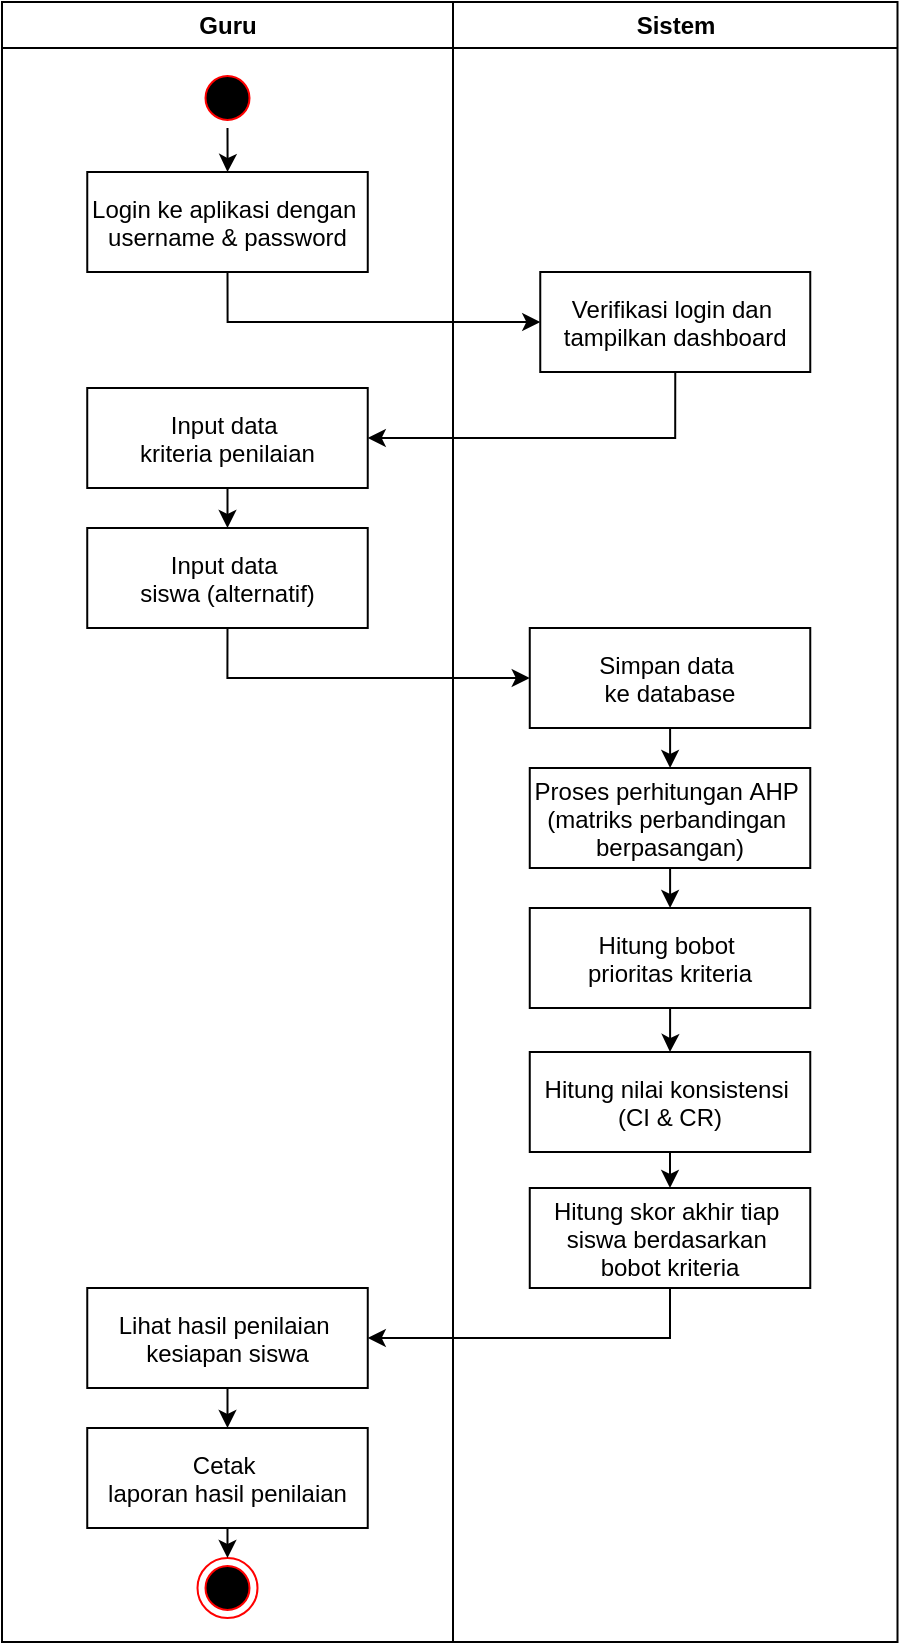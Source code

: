 <mxfile version="28.1.2">
  <diagram name="Page-1" id="dKZpwjdBYRbhKDUlrmNW">
    <mxGraphModel dx="834" dy="422" grid="1" gridSize="10" guides="1" tooltips="1" connect="1" arrows="1" fold="1" page="1" pageScale="1" pageWidth="850" pageHeight="1100" math="0" shadow="0">
      <root>
        <mxCell id="0" />
        <mxCell id="1" parent="0" />
        <mxCell id="uW8HIDegjbJy3gbFyR4s-1" value="Guru" style="swimlane;whiteSpace=wrap" vertex="1" parent="1">
          <mxGeometry x="201" y="73" width="225.5" height="820" as="geometry" />
        </mxCell>
        <mxCell id="uW8HIDegjbJy3gbFyR4s-16" value="Sistem" style="swimlane;whiteSpace=wrap" vertex="1" parent="1">
          <mxGeometry x="426.5" y="73" width="222.25" height="820" as="geometry" />
        </mxCell>
        <mxCell id="uW8HIDegjbJy3gbFyR4s-21" style="edgeStyle=orthogonalEdgeStyle;rounded=0;orthogonalLoop=1;jettySize=auto;html=1;entryX=0.5;entryY=0;entryDx=0;entryDy=0;" edge="1" parent="1" source="uW8HIDegjbJy3gbFyR4s-2" target="uW8HIDegjbJy3gbFyR4s-4">
          <mxGeometry relative="1" as="geometry" />
        </mxCell>
        <mxCell id="uW8HIDegjbJy3gbFyR4s-2" value="" style="ellipse;shape=startState;fillColor=#000000;strokeColor=#ff0000;" vertex="1" parent="1">
          <mxGeometry x="298.75" y="106" width="30" height="30" as="geometry" />
        </mxCell>
        <mxCell id="uW8HIDegjbJy3gbFyR4s-4" value="Login ke aplikasi dengan &#xa;username &amp; password" style="" vertex="1" parent="1">
          <mxGeometry x="243.63" y="158" width="140.25" height="50" as="geometry" />
        </mxCell>
        <mxCell id="uW8HIDegjbJy3gbFyR4s-13" value="" style="ellipse;html=1;shape=endState;fillColor=#000000;strokeColor=#ff0000;" vertex="1" parent="1">
          <mxGeometry x="298.75" y="851" width="30" height="30" as="geometry" />
        </mxCell>
        <mxCell id="uW8HIDegjbJy3gbFyR4s-29" style="edgeStyle=orthogonalEdgeStyle;rounded=0;orthogonalLoop=1;jettySize=auto;html=1;entryX=0.5;entryY=0;entryDx=0;entryDy=0;" edge="1" parent="1" source="uW8HIDegjbJy3gbFyR4s-26" target="uW8HIDegjbJy3gbFyR4s-28">
          <mxGeometry relative="1" as="geometry" />
        </mxCell>
        <mxCell id="uW8HIDegjbJy3gbFyR4s-26" value="Input data &#xa;kriteria penilaian" style="" vertex="1" parent="1">
          <mxGeometry x="243.62" y="266" width="140.25" height="50" as="geometry" />
        </mxCell>
        <mxCell id="uW8HIDegjbJy3gbFyR4s-28" value="Input data &#xa;siswa (alternatif)" style="" vertex="1" parent="1">
          <mxGeometry x="243.62" y="336" width="140.25" height="50" as="geometry" />
        </mxCell>
        <mxCell id="uW8HIDegjbJy3gbFyR4s-55" style="edgeStyle=orthogonalEdgeStyle;rounded=0;orthogonalLoop=1;jettySize=auto;html=1;entryX=0.5;entryY=0;entryDx=0;entryDy=0;" edge="1" parent="1" source="uW8HIDegjbJy3gbFyR4s-52" target="uW8HIDegjbJy3gbFyR4s-54">
          <mxGeometry relative="1" as="geometry" />
        </mxCell>
        <mxCell id="uW8HIDegjbJy3gbFyR4s-52" value="Lihat hasil penilaian &#xa;kesiapan siswa" style="" vertex="1" parent="1">
          <mxGeometry x="243.63" y="716" width="140.25" height="50" as="geometry" />
        </mxCell>
        <mxCell id="uW8HIDegjbJy3gbFyR4s-56" style="edgeStyle=orthogonalEdgeStyle;rounded=0;orthogonalLoop=1;jettySize=auto;html=1;exitX=0.5;exitY=1;exitDx=0;exitDy=0;entryX=0.5;entryY=0;entryDx=0;entryDy=0;" edge="1" parent="1" source="uW8HIDegjbJy3gbFyR4s-54" target="uW8HIDegjbJy3gbFyR4s-13">
          <mxGeometry relative="1" as="geometry" />
        </mxCell>
        <mxCell id="uW8HIDegjbJy3gbFyR4s-54" value="Cetak &#xa;laporan hasil penilaian" style="" vertex="1" parent="1">
          <mxGeometry x="243.62" y="786" width="140.25" height="50" as="geometry" />
        </mxCell>
        <mxCell id="uW8HIDegjbJy3gbFyR4s-17" value="Verifikasi login dan &#xa;tampilkan dashboard" style="" vertex="1" parent="1">
          <mxGeometry x="470.13" y="208" width="135" height="50" as="geometry" />
        </mxCell>
        <mxCell id="uW8HIDegjbJy3gbFyR4s-33" style="edgeStyle=orthogonalEdgeStyle;rounded=0;orthogonalLoop=1;jettySize=auto;html=1;entryX=0.5;entryY=0;entryDx=0;entryDy=0;" edge="1" parent="1" source="uW8HIDegjbJy3gbFyR4s-30" target="uW8HIDegjbJy3gbFyR4s-32">
          <mxGeometry relative="1" as="geometry" />
        </mxCell>
        <mxCell id="uW8HIDegjbJy3gbFyR4s-30" value="Simpan data &#xa;ke database" style="" vertex="1" parent="1">
          <mxGeometry x="464.88" y="386" width="140.25" height="50" as="geometry" />
        </mxCell>
        <mxCell id="uW8HIDegjbJy3gbFyR4s-35" style="edgeStyle=orthogonalEdgeStyle;rounded=0;orthogonalLoop=1;jettySize=auto;html=1;entryX=0.5;entryY=0;entryDx=0;entryDy=0;" edge="1" parent="1" source="uW8HIDegjbJy3gbFyR4s-32" target="uW8HIDegjbJy3gbFyR4s-34">
          <mxGeometry relative="1" as="geometry" />
        </mxCell>
        <mxCell id="uW8HIDegjbJy3gbFyR4s-32" value="Proses perhitungan AHP &#xa;(matriks perbandingan &#xa;berpasangan)" style="" vertex="1" parent="1">
          <mxGeometry x="464.88" y="456" width="140.25" height="50" as="geometry" />
        </mxCell>
        <mxCell id="uW8HIDegjbJy3gbFyR4s-37" style="edgeStyle=orthogonalEdgeStyle;rounded=0;orthogonalLoop=1;jettySize=auto;html=1;entryX=0.5;entryY=0;entryDx=0;entryDy=0;" edge="1" parent="1" source="uW8HIDegjbJy3gbFyR4s-34" target="uW8HIDegjbJy3gbFyR4s-36">
          <mxGeometry relative="1" as="geometry" />
        </mxCell>
        <mxCell id="uW8HIDegjbJy3gbFyR4s-34" value="Hitung bobot &#xa;prioritas kriteria" style="" vertex="1" parent="1">
          <mxGeometry x="464.88" y="526" width="140.25" height="50" as="geometry" />
        </mxCell>
        <mxCell id="uW8HIDegjbJy3gbFyR4s-36" value="Hitung nilai konsistensi &#xa;(CI &amp; CR)" style="" vertex="1" parent="1">
          <mxGeometry x="464.88" y="598" width="140.25" height="50" as="geometry" />
        </mxCell>
        <mxCell id="uW8HIDegjbJy3gbFyR4s-47" value="Hitung skor akhir tiap &#xa;siswa berdasarkan &#xa;bobot kriteria" style="" vertex="1" parent="1">
          <mxGeometry x="464.88" y="666" width="140.25" height="50" as="geometry" />
        </mxCell>
        <mxCell id="uW8HIDegjbJy3gbFyR4s-51" style="edgeStyle=orthogonalEdgeStyle;rounded=0;orthogonalLoop=1;jettySize=auto;html=1;entryX=0.5;entryY=0;entryDx=0;entryDy=0;exitX=0.5;exitY=1;exitDx=0;exitDy=0;" edge="1" parent="1" source="uW8HIDegjbJy3gbFyR4s-36" target="uW8HIDegjbJy3gbFyR4s-47">
          <mxGeometry relative="1" as="geometry">
            <mxPoint x="530" y="656" as="sourcePoint" />
            <mxPoint x="530" y="678" as="targetPoint" />
          </mxGeometry>
        </mxCell>
        <mxCell id="uW8HIDegjbJy3gbFyR4s-25" style="edgeStyle=orthogonalEdgeStyle;rounded=0;orthogonalLoop=1;jettySize=auto;html=1;entryX=0;entryY=0.5;entryDx=0;entryDy=0;exitX=0.5;exitY=1;exitDx=0;exitDy=0;" edge="1" parent="1" source="uW8HIDegjbJy3gbFyR4s-4" target="uW8HIDegjbJy3gbFyR4s-17">
          <mxGeometry relative="1" as="geometry" />
        </mxCell>
        <mxCell id="uW8HIDegjbJy3gbFyR4s-27" style="edgeStyle=orthogonalEdgeStyle;rounded=0;orthogonalLoop=1;jettySize=auto;html=1;entryX=1;entryY=0.5;entryDx=0;entryDy=0;exitX=0.5;exitY=1;exitDx=0;exitDy=0;" edge="1" parent="1" source="uW8HIDegjbJy3gbFyR4s-17" target="uW8HIDegjbJy3gbFyR4s-26">
          <mxGeometry relative="1" as="geometry" />
        </mxCell>
        <mxCell id="uW8HIDegjbJy3gbFyR4s-31" style="edgeStyle=orthogonalEdgeStyle;rounded=0;orthogonalLoop=1;jettySize=auto;html=1;entryX=0;entryY=0.5;entryDx=0;entryDy=0;exitX=0.5;exitY=1;exitDx=0;exitDy=0;" edge="1" parent="1" source="uW8HIDegjbJy3gbFyR4s-28" target="uW8HIDegjbJy3gbFyR4s-30">
          <mxGeometry relative="1" as="geometry" />
        </mxCell>
        <mxCell id="uW8HIDegjbJy3gbFyR4s-53" style="edgeStyle=orthogonalEdgeStyle;rounded=0;orthogonalLoop=1;jettySize=auto;html=1;entryX=1;entryY=0.5;entryDx=0;entryDy=0;exitX=0.5;exitY=1;exitDx=0;exitDy=0;" edge="1" parent="1" source="uW8HIDegjbJy3gbFyR4s-47" target="uW8HIDegjbJy3gbFyR4s-52">
          <mxGeometry relative="1" as="geometry" />
        </mxCell>
      </root>
    </mxGraphModel>
  </diagram>
</mxfile>
